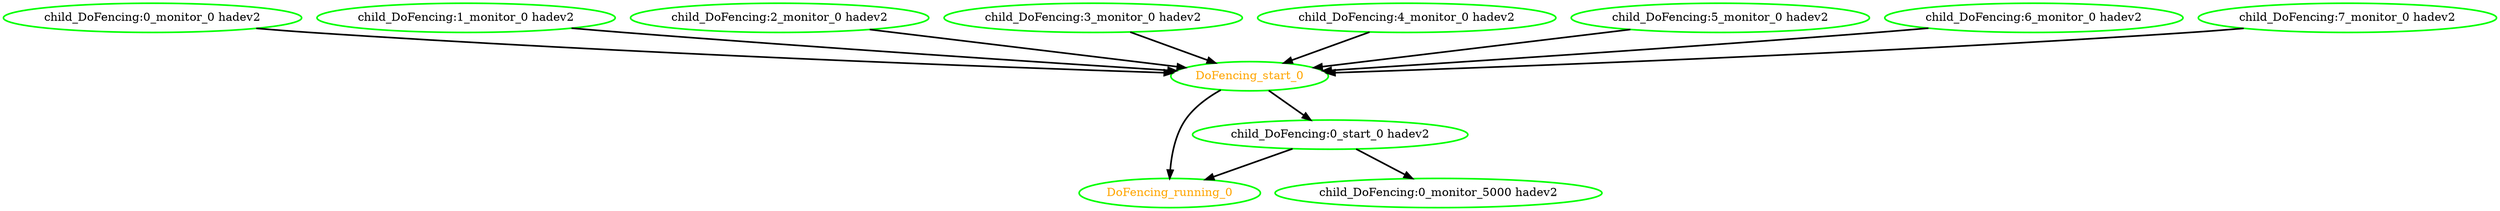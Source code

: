  digraph "g" {
"DoFencing_running_0" [ style=bold color="green" fontcolor="orange" ]
"DoFencing_start_0" -> "DoFencing_running_0" [ style = bold]
"DoFencing_start_0" -> "child_DoFencing:0_start_0 hadev2" [ style = bold]
"DoFencing_start_0" [ style=bold color="green" fontcolor="orange" ]
"child_DoFencing:0_monitor_0 hadev2" -> "DoFencing_start_0" [ style = bold]
"child_DoFencing:0_monitor_0 hadev2" [ style=bold color="green" fontcolor="black" ]
"child_DoFencing:0_monitor_5000 hadev2" [ style=bold color="green" fontcolor="black" ]
"child_DoFencing:0_start_0 hadev2" -> "DoFencing_running_0" [ style = bold]
"child_DoFencing:0_start_0 hadev2" -> "child_DoFencing:0_monitor_5000 hadev2" [ style = bold]
"child_DoFencing:0_start_0 hadev2" [ style=bold color="green" fontcolor="black" ]
"child_DoFencing:1_monitor_0 hadev2" -> "DoFencing_start_0" [ style = bold]
"child_DoFencing:1_monitor_0 hadev2" [ style=bold color="green" fontcolor="black" ]
"child_DoFencing:2_monitor_0 hadev2" -> "DoFencing_start_0" [ style = bold]
"child_DoFencing:2_monitor_0 hadev2" [ style=bold color="green" fontcolor="black" ]
"child_DoFencing:3_monitor_0 hadev2" -> "DoFencing_start_0" [ style = bold]
"child_DoFencing:3_monitor_0 hadev2" [ style=bold color="green" fontcolor="black" ]
"child_DoFencing:4_monitor_0 hadev2" -> "DoFencing_start_0" [ style = bold]
"child_DoFencing:4_monitor_0 hadev2" [ style=bold color="green" fontcolor="black" ]
"child_DoFencing:5_monitor_0 hadev2" -> "DoFencing_start_0" [ style = bold]
"child_DoFencing:5_monitor_0 hadev2" [ style=bold color="green" fontcolor="black" ]
"child_DoFencing:6_monitor_0 hadev2" -> "DoFencing_start_0" [ style = bold]
"child_DoFencing:6_monitor_0 hadev2" [ style=bold color="green" fontcolor="black" ]
"child_DoFencing:7_monitor_0 hadev2" -> "DoFencing_start_0" [ style = bold]
"child_DoFencing:7_monitor_0 hadev2" [ style=bold color="green" fontcolor="black" ]
}

